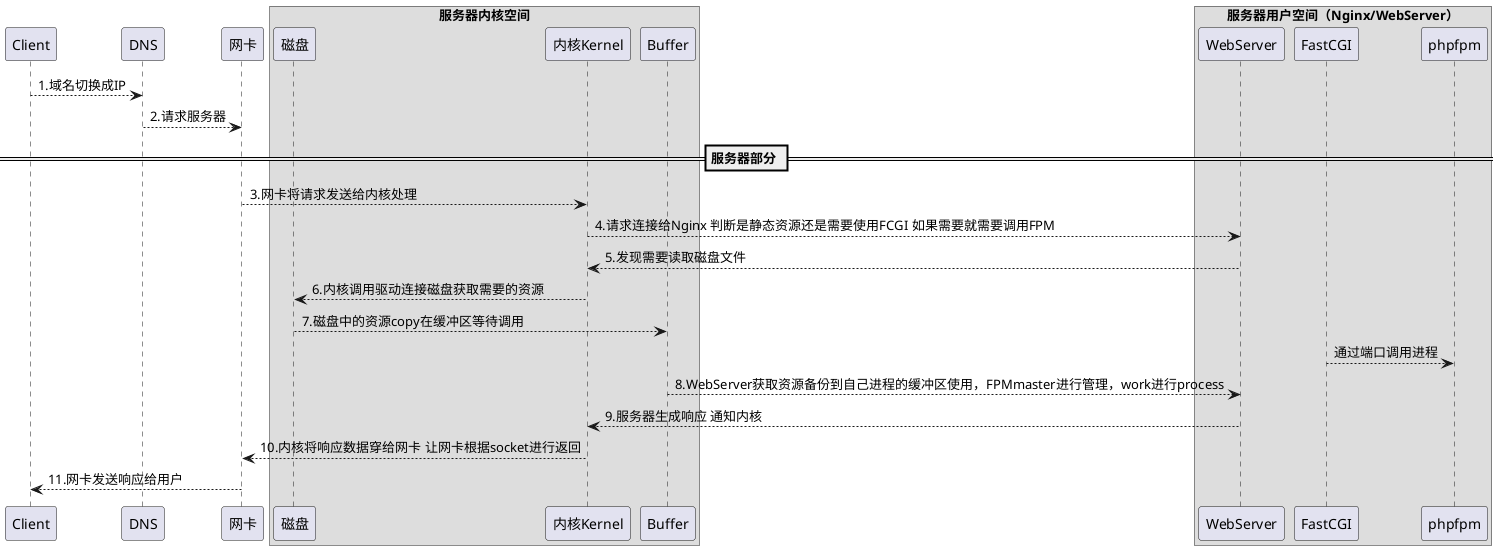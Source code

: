 @startuml
Client --> DNS: 1.域名切换成IP
DNS --> 网卡: 2.请求服务器
== 服务器部分 ==

box "服务器内核空间"
participant 磁盘
participant 内核Kernel
participant Buffer
end box

box "服务器用户空间（Nginx/WebServer）"
participant WebServer
participant FastCGI
participant phpfpm
end box

网卡 --> 内核Kernel: 3.网卡将请求发送给内核处理
内核Kernel --> WebServer: 4.请求连接给Nginx 判断是静态资源还是需要使用FCGI 如果需要就需要调用FPM
WebServer --> 内核Kernel:5.发现需要读取磁盘文件
内核Kernel --> 磁盘:6.内核调用驱动连接磁盘获取需要的资源
磁盘 --> Buffer:7.磁盘中的资源copy在缓冲区等待调用
FastCGI --> phpfpm:通过端口调用进程
Buffer --> WebServer:8.WebServer获取资源备份到自己进程的缓冲区使用，FPMmaster进行管理，work进行process
WebServer --> 内核Kernel:9.服务器生成响应 通知内核
内核Kernel --> 网卡:10.内核将响应数据穿给网卡 让网卡根据socket进行返回
网卡 --> Client:11.网卡发送响应给用户

@enduml